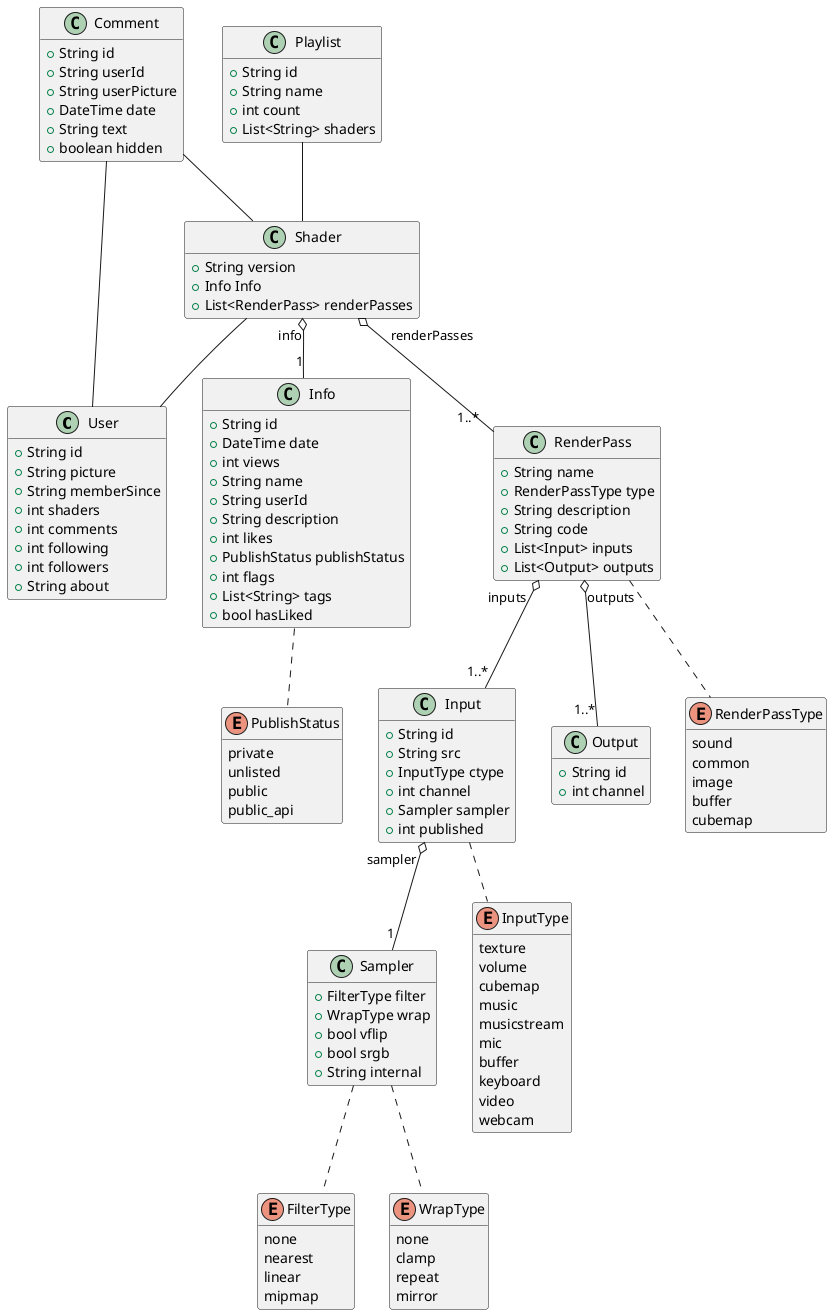 @startuml model

hide methods

class User {
 +String id
 +String picture
 +String memberSince
 +int shaders
 +int comments 
 +int following
 +int followers
 +String about
}

class Comment {
    +String id
    +String userId
    +String userPicture
    +DateTime date
    +String text
    +boolean hidden
}

enum PublishStatus {
    private
    unlisted
    public
    public_api
}

class Info {
    +String id
    +DateTime date
    +int views 
    +String name
    +String userId
    +String description
    +int likes
    +PublishStatus publishStatus
    +int flags
    +List<String> tags
    +bool hasLiked
}

enum FilterType {
    none
    nearest
    linear
    mipmap
}

enum WrapType {
    none
    clamp
    repeat
    mirror
}

class Sampler {
    +FilterType filter
    +WrapType wrap
    +bool vflip
    +bool srgb
    +String internal
}

enum InputType {
    texture
    volume
    cubemap
    music
    musicstream
    mic
    buffer
    keyboard
    video
    webcam
}

class Input {
    +String id
    +String src
    +InputType ctype
    +int channel
    +Sampler sampler
    +int published
}

class Output {
    +String id
    +int channel
}

enum RenderPassType {
    sound
    common
    image
    buffer
    cubemap
}

class RenderPass {
    +String name
    +RenderPassType type
    +String description
    +String code
    +List<Input> inputs
    +List<Output> outputs

}

class Shader {
    +String version
    +Info Info
    +List<RenderPass> renderPasses
}

class Playlist {
    +String id
    +String name
    +int count
    +List<String> shaders
}

Info  .. PublishStatus
Sampler .. FilterType
Sampler .. WrapType
Input .. InputType
RenderPass .. RenderPassType

Shader "info" o-- "1" Info
Shader "     renderPasses" o-- "1..*  " RenderPass
RenderPass "inputs  " o-- "1..*" Input
RenderPass "outputs" o-- "1..*" Output
Input "sampler " o-- "1" Sampler

Shader -- User
Playlist -- Shader
Comment -- Shader
Comment -- User


@enduml